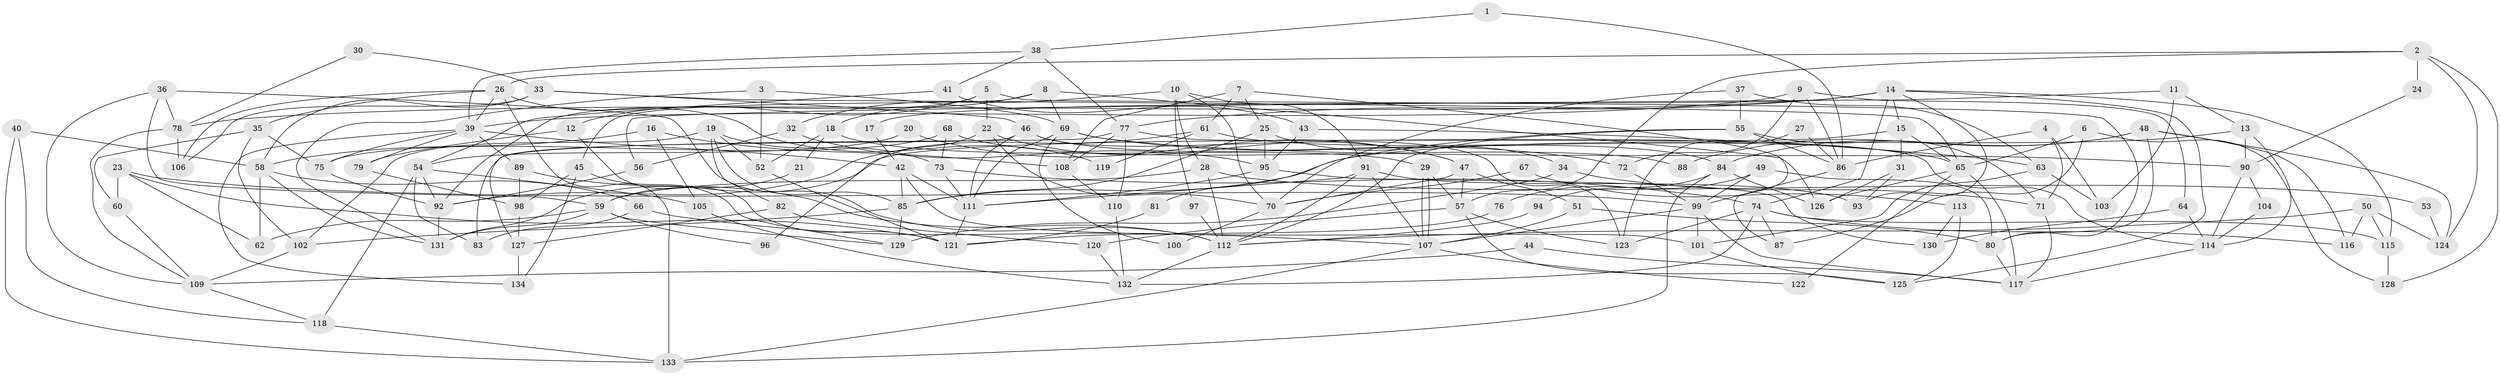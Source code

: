 // Generated by graph-tools (version 1.1) at 2025/02/03/09/25 03:02:09]
// undirected, 134 vertices, 268 edges
graph export_dot {
graph [start="1"]
  node [color=gray90,style=filled];
  1;
  2;
  3;
  4;
  5;
  6;
  7;
  8;
  9;
  10;
  11;
  12;
  13;
  14;
  15;
  16;
  17;
  18;
  19;
  20;
  21;
  22;
  23;
  24;
  25;
  26;
  27;
  28;
  29;
  30;
  31;
  32;
  33;
  34;
  35;
  36;
  37;
  38;
  39;
  40;
  41;
  42;
  43;
  44;
  45;
  46;
  47;
  48;
  49;
  50;
  51;
  52;
  53;
  54;
  55;
  56;
  57;
  58;
  59;
  60;
  61;
  62;
  63;
  64;
  65;
  66;
  67;
  68;
  69;
  70;
  71;
  72;
  73;
  74;
  75;
  76;
  77;
  78;
  79;
  80;
  81;
  82;
  83;
  84;
  85;
  86;
  87;
  88;
  89;
  90;
  91;
  92;
  93;
  94;
  95;
  96;
  97;
  98;
  99;
  100;
  101;
  102;
  103;
  104;
  105;
  106;
  107;
  108;
  109;
  110;
  111;
  112;
  113;
  114;
  115;
  116;
  117;
  118;
  119;
  120;
  121;
  122;
  123;
  124;
  125;
  126;
  127;
  128;
  129;
  130;
  131;
  132;
  133;
  134;
  1 -- 86;
  1 -- 38;
  2 -- 57;
  2 -- 124;
  2 -- 24;
  2 -- 26;
  2 -- 128;
  3 -- 69;
  3 -- 52;
  3 -- 131;
  4 -- 86;
  4 -- 71;
  4 -- 103;
  5 -- 22;
  5 -- 92;
  5 -- 12;
  5 -- 80;
  6 -- 65;
  6 -- 128;
  6 -- 87;
  7 -- 25;
  7 -- 87;
  7 -- 61;
  7 -- 108;
  8 -- 69;
  8 -- 126;
  8 -- 18;
  8 -- 45;
  9 -- 86;
  9 -- 72;
  9 -- 39;
  9 -- 64;
  10 -- 91;
  10 -- 28;
  10 -- 32;
  10 -- 70;
  10 -- 97;
  11 -- 13;
  11 -- 56;
  11 -- 103;
  12 -- 79;
  12 -- 121;
  13 -- 85;
  13 -- 114;
  13 -- 90;
  14 -- 74;
  14 -- 78;
  14 -- 15;
  14 -- 17;
  14 -- 77;
  14 -- 93;
  14 -- 115;
  14 -- 125;
  15 -- 65;
  15 -- 31;
  15 -- 131;
  16 -- 58;
  16 -- 108;
  16 -- 105;
  17 -- 42;
  18 -- 29;
  18 -- 21;
  18 -- 52;
  19 -- 102;
  19 -- 52;
  19 -- 73;
  19 -- 82;
  19 -- 85;
  20 -- 54;
  20 -- 47;
  21 -- 59;
  22 -- 47;
  22 -- 70;
  22 -- 96;
  23 -- 121;
  23 -- 99;
  23 -- 60;
  23 -- 62;
  24 -- 90;
  25 -- 34;
  25 -- 85;
  25 -- 95;
  26 -- 35;
  26 -- 39;
  26 -- 106;
  26 -- 119;
  26 -- 133;
  27 -- 123;
  27 -- 86;
  28 -- 112;
  28 -- 59;
  28 -- 53;
  29 -- 57;
  29 -- 107;
  29 -- 107;
  30 -- 78;
  30 -- 33;
  31 -- 93;
  31 -- 126;
  32 -- 95;
  32 -- 56;
  33 -- 58;
  33 -- 46;
  33 -- 65;
  33 -- 106;
  34 -- 71;
  34 -- 129;
  35 -- 75;
  35 -- 60;
  35 -- 102;
  36 -- 109;
  36 -- 78;
  36 -- 59;
  36 -- 112;
  37 -- 63;
  37 -- 70;
  37 -- 55;
  38 -- 39;
  38 -- 77;
  38 -- 41;
  39 -- 42;
  39 -- 75;
  39 -- 79;
  39 -- 89;
  39 -- 134;
  40 -- 58;
  40 -- 133;
  40 -- 118;
  41 -- 54;
  41 -- 43;
  42 -- 85;
  42 -- 101;
  42 -- 111;
  43 -- 95;
  43 -- 63;
  44 -- 109;
  44 -- 117;
  45 -- 98;
  45 -- 129;
  45 -- 134;
  46 -- 84;
  46 -- 123;
  46 -- 111;
  46 -- 127;
  47 -- 51;
  47 -- 57;
  47 -- 70;
  48 -- 84;
  48 -- 80;
  48 -- 88;
  48 -- 116;
  48 -- 124;
  49 -- 99;
  49 -- 80;
  49 -- 76;
  50 -- 112;
  50 -- 116;
  50 -- 115;
  50 -- 124;
  51 -- 107;
  51 -- 80;
  52 -- 121;
  53 -- 124;
  54 -- 83;
  54 -- 105;
  54 -- 92;
  54 -- 118;
  55 -- 112;
  55 -- 71;
  55 -- 81;
  55 -- 86;
  56 -- 92;
  57 -- 120;
  57 -- 125;
  57 -- 123;
  58 -- 62;
  58 -- 131;
  58 -- 66;
  59 -- 131;
  59 -- 62;
  59 -- 96;
  59 -- 129;
  60 -- 109;
  61 -- 92;
  61 -- 65;
  61 -- 119;
  63 -- 103;
  63 -- 101;
  64 -- 114;
  64 -- 130;
  65 -- 117;
  65 -- 122;
  65 -- 126;
  66 -- 107;
  66 -- 83;
  67 -- 70;
  67 -- 113;
  68 -- 73;
  68 -- 75;
  68 -- 88;
  69 -- 111;
  69 -- 90;
  69 -- 72;
  69 -- 100;
  70 -- 100;
  71 -- 117;
  72 -- 99;
  73 -- 111;
  73 -- 74;
  74 -- 115;
  74 -- 87;
  74 -- 116;
  74 -- 123;
  74 -- 132;
  75 -- 92;
  76 -- 121;
  77 -- 110;
  77 -- 83;
  77 -- 108;
  77 -- 114;
  78 -- 109;
  78 -- 106;
  79 -- 98;
  80 -- 117;
  81 -- 121;
  82 -- 127;
  82 -- 120;
  84 -- 126;
  84 -- 133;
  84 -- 94;
  85 -- 129;
  85 -- 102;
  86 -- 99;
  89 -- 112;
  89 -- 98;
  90 -- 114;
  90 -- 104;
  91 -- 111;
  91 -- 107;
  91 -- 93;
  91 -- 112;
  92 -- 131;
  94 -- 112;
  95 -- 111;
  95 -- 130;
  97 -- 112;
  98 -- 127;
  99 -- 107;
  99 -- 101;
  99 -- 117;
  101 -- 125;
  102 -- 109;
  104 -- 114;
  105 -- 132;
  107 -- 133;
  107 -- 122;
  108 -- 110;
  109 -- 118;
  110 -- 132;
  111 -- 121;
  112 -- 132;
  113 -- 125;
  113 -- 130;
  114 -- 117;
  115 -- 128;
  118 -- 133;
  120 -- 132;
  127 -- 134;
}
